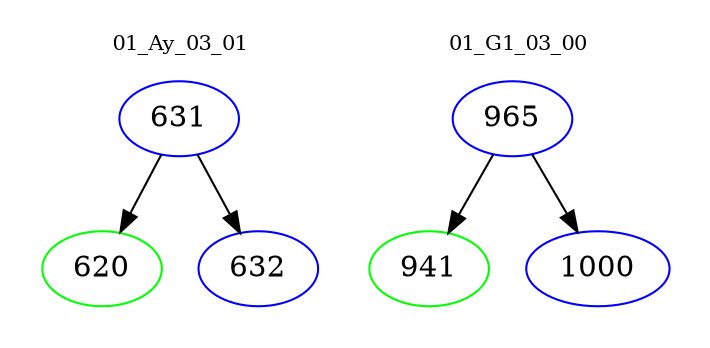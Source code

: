 digraph{
subgraph cluster_0 {
color = white
label = "01_Ay_03_01";
fontsize=10;
T0_631 [label="631", color="blue"]
T0_631 -> T0_620 [color="black"]
T0_620 [label="620", color="green"]
T0_631 -> T0_632 [color="black"]
T0_632 [label="632", color="blue"]
}
subgraph cluster_1 {
color = white
label = "01_G1_03_00";
fontsize=10;
T1_965 [label="965", color="blue"]
T1_965 -> T1_941 [color="black"]
T1_941 [label="941", color="green"]
T1_965 -> T1_1000 [color="black"]
T1_1000 [label="1000", color="blue"]
}
}
